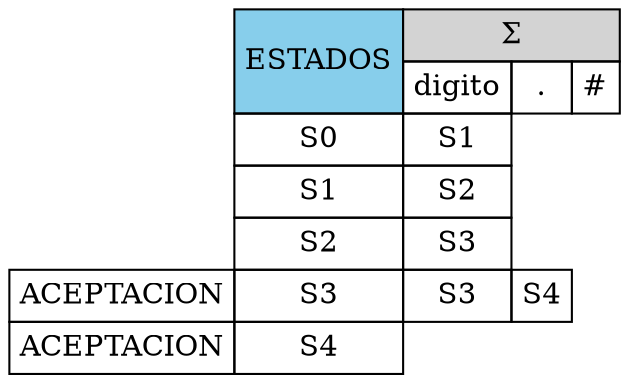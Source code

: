 digraph html { 
abc [shape=none, margin=0, label=< 
<TABLE BORDER="0" CELLBORDER="1" CELLSPACING="0" CELLPADDING="4">
<TR>
<TD BORDER="0"></TD>
<TD COLSPAN = "1" ROWSPAN = "2" BGCOLOR="skyblue">ESTADOS</TD>
<TD COLSPAN="1000" BGCOLOR="lightgrey">Σ</TD>
</TR>
<TR>
<TD BORDER="0"></TD>
<TD>digito</TD>
<TD>.</TD>
<TD>#</TD>
</TR>
<TR>
<TD BORDER = "0"></TD>
<TD>S0</TD>
<TD>S1</TD>
</TR>
<TR>
<TD BORDER = "0"></TD>
<TD>S1</TD>
<TD>S2</TD>
</TR>
<TR>
<TD BORDER = "0"></TD>
<TD>S2</TD>
<TD>S3</TD>
</TR>
<TR>
<TD>ACEPTACION</TD>
<TD>S3</TD>
<TD>S3</TD>
<TD>S4</TD>
</TR>
<TR>
<TD>ACEPTACION</TD>
<TD>S4</TD>
</TR>
    </TABLE>>];
}
